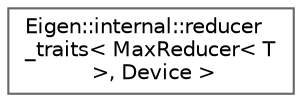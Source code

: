 digraph "类继承关系图"
{
 // LATEX_PDF_SIZE
  bgcolor="transparent";
  edge [fontname=Helvetica,fontsize=10,labelfontname=Helvetica,labelfontsize=10];
  node [fontname=Helvetica,fontsize=10,shape=box,height=0.2,width=0.4];
  rankdir="LR";
  Node0 [id="Node000000",label="Eigen::internal::reducer\l_traits\< MaxReducer\< T\l \>, Device \>",height=0.2,width=0.4,color="grey40", fillcolor="white", style="filled",URL="$struct_eigen_1_1internal_1_1reducer__traits_3_01_max_reducer_3_01_t_01_4_00_01_device_01_4.html",tooltip=" "];
}
